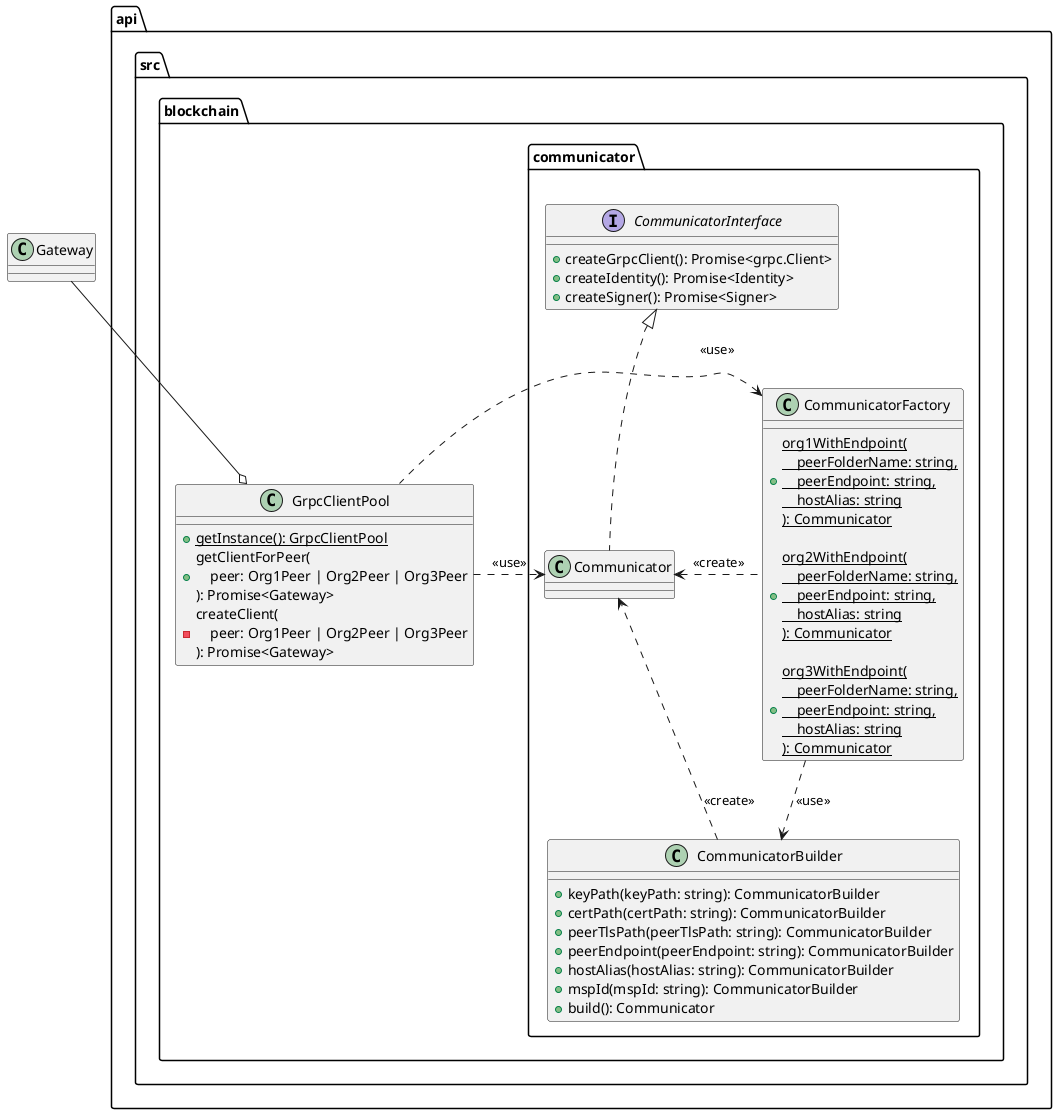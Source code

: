 @startuml communicator-api


class Gateway

package api.src.blockchain {

    package communicator {
        interface CommunicatorInterface {
            +createGrpcClient(): Promise<grpc.Client>
            +createIdentity(): Promise<Identity>
            +createSigner(): Promise<Signer>
        }
    
        class Communicator implements CommunicatorInterface 
        class CommunicatorBuilder {
            +keyPath(keyPath: string): CommunicatorBuilder
            +certPath(certPath: string): CommunicatorBuilder
            +peerTlsPath(peerTlsPath: string): CommunicatorBuilder
            +peerEndpoint(peerEndpoint: string): CommunicatorBuilder
            +hostAlias(hostAlias: string): CommunicatorBuilder
            +mspId(mspId: string): CommunicatorBuilder
            +build(): Communicator
        }

        class CommunicatorFactory {
            + {static} org1WithEndpoint(\n    peerFolderName: string,\n    peerEndpoint: string,\n    hostAlias: string\n): Communicator

            + {static} org2WithEndpoint(\n    peerFolderName: string,\n    peerEndpoint: string,\n    hostAlias: string\n): Communicator

            + {static} org3WithEndpoint(\n    peerFolderName: string,\n    peerEndpoint: string,\n    hostAlias: string\n): Communicator
        }

        CommunicatorBuilder ..> Communicator: <<create>>
        CommunicatorFactory ..> CommunicatorBuilder: <<use>>
        CommunicatorFactory .left.> Communicator: <<create>>
    }

    class GrpcClientPool {
        + {static} getInstance(): GrpcClientPool
        + getClientForPeer(\n    peer: Org1Peer | Org2Peer | Org3Peer\n): Promise<Gateway>
        - createClient(\n    peer: Org1Peer | Org2Peer | Org3Peer\n): Promise<Gateway>
    }

    GrpcClientPool .left.> CommunicatorFactory: <<use>>
    GrpcClientPool ..> Communicator: <<use>>
    GrpcClientPool o-up-  Gateway
    
}

@enduml